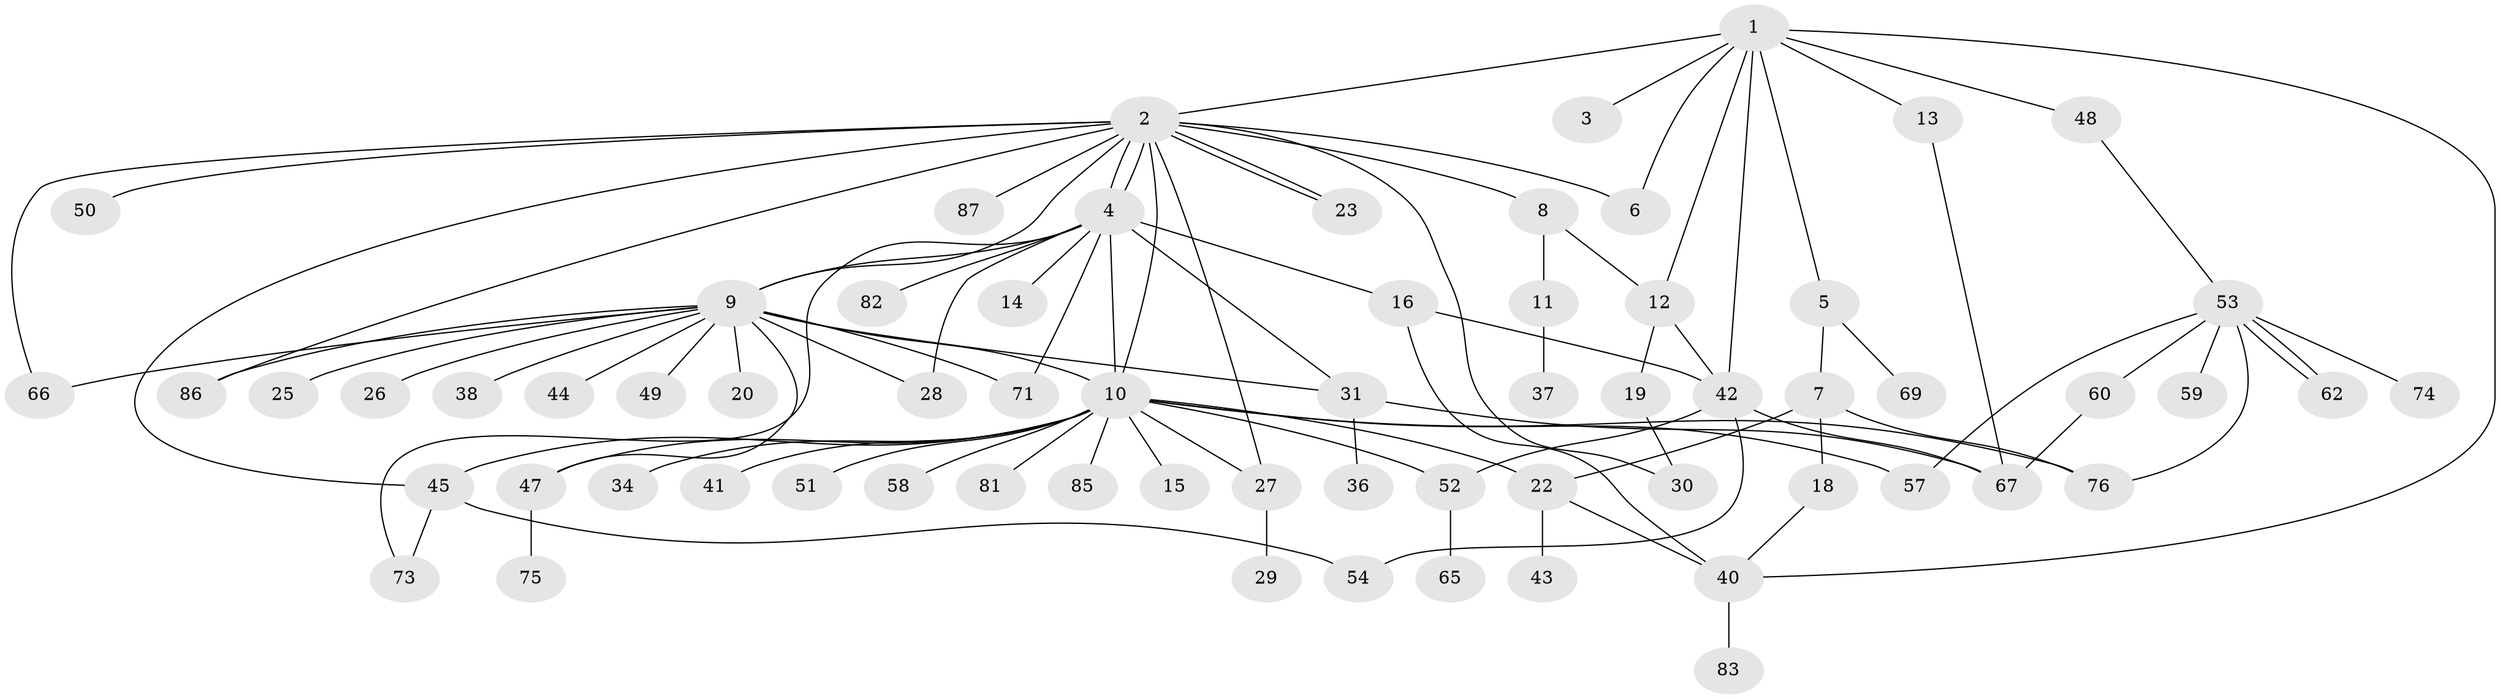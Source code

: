 // Generated by graph-tools (version 1.1) at 2025/51/02/27/25 19:51:59]
// undirected, 66 vertices, 97 edges
graph export_dot {
graph [start="1"]
  node [color=gray90,style=filled];
  1 [super="+32"];
  2 [super="+35"];
  3;
  4 [super="+21"];
  5 [super="+17"];
  6;
  7 [super="+55"];
  8 [super="+39"];
  9 [super="+24"];
  10 [super="+64"];
  11 [super="+72"];
  12 [super="+61"];
  13;
  14;
  15;
  16;
  18;
  19;
  20;
  22 [super="+78"];
  23;
  25;
  26;
  27 [super="+56"];
  28;
  29;
  30 [super="+33"];
  31 [super="+79"];
  34;
  36;
  37;
  38;
  40 [super="+80"];
  41;
  42 [super="+46"];
  43;
  44;
  45 [super="+63"];
  47;
  48;
  49;
  50;
  51;
  52 [super="+77"];
  53 [super="+70"];
  54;
  57;
  58;
  59;
  60;
  62;
  65;
  66;
  67 [super="+68"];
  69;
  71;
  73;
  74;
  75;
  76 [super="+84"];
  81;
  82;
  83;
  85;
  86;
  87;
  1 -- 2;
  1 -- 3;
  1 -- 5;
  1 -- 6;
  1 -- 12;
  1 -- 13;
  1 -- 40;
  1 -- 48;
  1 -- 42;
  2 -- 4;
  2 -- 4;
  2 -- 6;
  2 -- 8;
  2 -- 9;
  2 -- 10;
  2 -- 23;
  2 -- 23;
  2 -- 27;
  2 -- 30;
  2 -- 45;
  2 -- 50;
  2 -- 66;
  2 -- 86;
  2 -- 87;
  4 -- 9;
  4 -- 10 [weight=2];
  4 -- 14;
  4 -- 16;
  4 -- 28;
  4 -- 71;
  4 -- 73;
  4 -- 82;
  4 -- 31;
  5 -- 7;
  5 -- 69;
  7 -- 18;
  7 -- 22;
  7 -- 76;
  8 -- 11;
  8 -- 12;
  9 -- 10 [weight=2];
  9 -- 20;
  9 -- 25;
  9 -- 26;
  9 -- 28;
  9 -- 38;
  9 -- 44;
  9 -- 47;
  9 -- 49;
  9 -- 71;
  9 -- 86;
  9 -- 66;
  9 -- 31;
  10 -- 15;
  10 -- 22;
  10 -- 34;
  10 -- 41;
  10 -- 45;
  10 -- 47;
  10 -- 51;
  10 -- 52;
  10 -- 57;
  10 -- 58;
  10 -- 76;
  10 -- 81;
  10 -- 85;
  10 -- 27;
  11 -- 37;
  12 -- 19;
  12 -- 42;
  13 -- 67;
  16 -- 42;
  16 -- 40;
  18 -- 40;
  19 -- 30;
  22 -- 43;
  22 -- 40;
  27 -- 29;
  31 -- 36;
  31 -- 67;
  40 -- 83;
  42 -- 67;
  42 -- 52;
  42 -- 54;
  45 -- 73;
  45 -- 54;
  47 -- 75;
  48 -- 53;
  52 -- 65;
  53 -- 57;
  53 -- 59;
  53 -- 60;
  53 -- 62;
  53 -- 62;
  53 -- 74;
  53 -- 76;
  60 -- 67;
}
